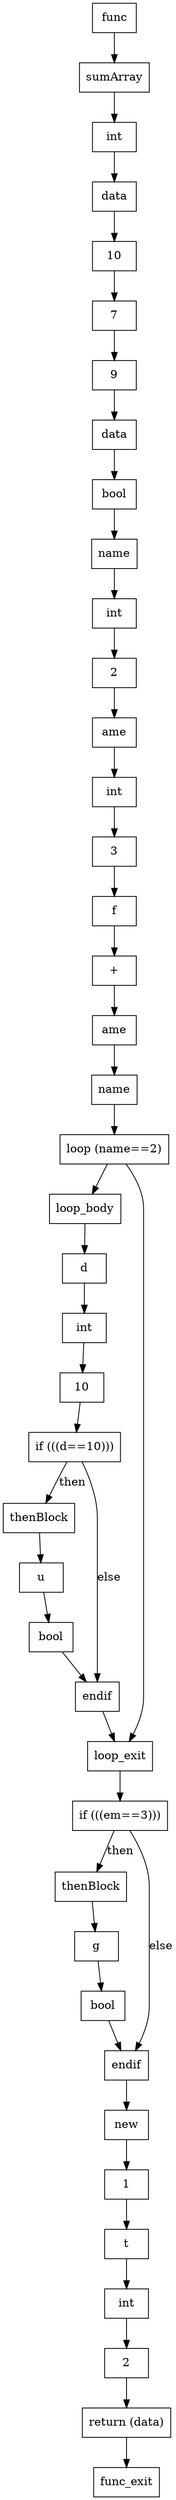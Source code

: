digraph CFG {
    node [shape=box];
    Node0 [label="func"];
    Node0 -> Node2 [label=""];
    Node2 [label="sumArray"];
    Node2 -> Node3 [label=""];
    Node3 [label="int"];
    Node3 -> Node4 [label=""];
    Node4 [label="data"];
    Node4 -> Node5 [label=""];
    Node5 [label="10"];
    Node5 -> Node6 [label=""];
    Node6 [label="7"];
    Node6 -> Node7 [label=""];
    Node7 [label="9"];
    Node7 -> Node8 [label=""];
    Node8 [label="data"];
    Node8 -> Node9 [label=""];
    Node9 [label="bool"];
    Node9 -> Node10 [label=""];
    Node10 [label="name"];
    Node10 -> Node11 [label=""];
    Node11 [label="int"];
    Node11 -> Node12 [label=""];
    Node12 [label="2"];
    Node12 -> Node13 [label=""];
    Node13 [label="ame"];
    Node13 -> Node14 [label=""];
    Node14 [label="int"];
    Node14 -> Node15 [label=""];
    Node15 [label="3"];
    Node15 -> Node16 [label=""];
    Node16 [label="f"];
    Node16 -> Node17 [label=""];
    Node17 [label="+"];
    Node17 -> Node18 [label=""];
    Node18 [label="ame"];
    Node18 -> Node19 [label=""];
    Node19 [label="name"];
    Node19 -> Node20 [label=""];
    Node20 [label="loop (name==2)"];
    Node20 -> Node22 [label=""];
    Node22 [label="loop_body"];
    Node22 -> Node23 [label=""];
    Node23 [label="d"];
    Node23 -> Node24 [label=""];
    Node24 [label="int"];
    Node24 -> Node25 [label=""];
    Node25 [label="10"];
    Node25 -> Node26 [label=""];
    Node26 [label="if (((d==10)))"];
    Node26 -> Node28 [label="then"];
    Node28 [label="thenBlock"];
    Node28 -> Node29 [label=""];
    Node29 [label="u"];
    Node29 -> Node30 [label=""];
    Node30 [label="bool"];
    Node30 -> Node27 [label=""];
    Node27 [label="endif"];
    Node27 -> Node21 [label=""];
    Node21 [label="loop_exit"];
    Node21 -> Node31 [label=""];
    Node31 [label="if (((em==3)))"];
    Node31 -> Node33 [label="then"];
    Node33 [label="thenBlock"];
    Node33 -> Node34 [label=""];
    Node34 [label="g"];
    Node34 -> Node35 [label=""];
    Node35 [label="bool"];
    Node35 -> Node32 [label=""];
    Node32 [label="endif"];
    Node32 -> Node36 [label=""];
    Node36 [label="new"];
    Node36 -> Node37 [label=""];
    Node37 [label="1"];
    Node37 -> Node38 [label=""];
    Node38 [label="t"];
    Node38 -> Node39 [label=""];
    Node39 [label="int"];
    Node39 -> Node40 [label=""];
    Node40 [label="2"];
    Node40 -> Node41 [label=""];
    Node41 [label="return (data)"];
    Node41 -> Node1 [label=""];
    Node1 [label="func_exit"];
    Node31 -> Node32 [label="else"];
    Node26 -> Node27 [label="else"];
    Node20 -> Node21 [label=""];
}
